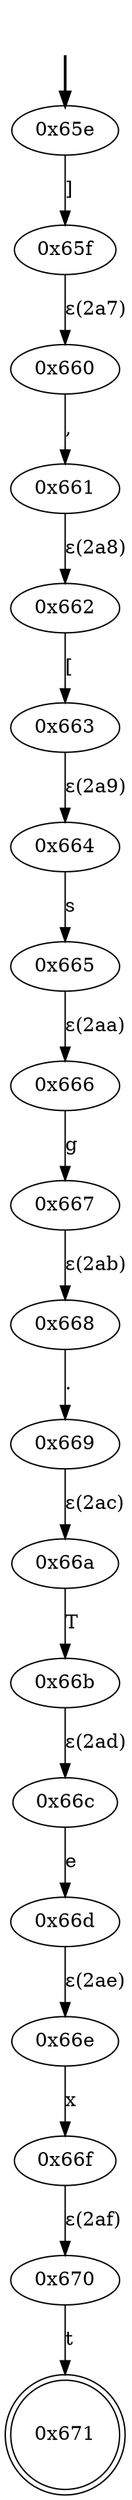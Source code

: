 digraph {
	fake [style=invisible]
	"0x65e" [root=true]
	"0x65f"
	"0x660"
	"0x661"
	"0x662"
	"0x663"
	"0x664"
	"0x665"
	"0x666"
	"0x667"
	"0x668"
	"0x669"
	"0x66a"
	"0x66b"
	"0x66c"
	"0x66d"
	"0x66e"
	"0x66f"
	"0x670"
	"0x671" [shape=doublecircle]
	fake -> "0x65e" [style=bold]
	"0x65e" -> "0x65f" [label="]"]
	"0x660" -> "0x661" [label=","]
	"0x65f" -> "0x660" [label="ε(2a7)"]
	"0x662" -> "0x663" [label="["]
	"0x661" -> "0x662" [label="ε(2a8)"]
	"0x664" -> "0x665" [label=s]
	"0x663" -> "0x664" [label="ε(2a9)"]
	"0x666" -> "0x667" [label=g]
	"0x665" -> "0x666" [label="ε(2aa)"]
	"0x668" -> "0x669" [label="."]
	"0x667" -> "0x668" [label="ε(2ab)"]
	"0x66a" -> "0x66b" [label=T]
	"0x669" -> "0x66a" [label="ε(2ac)"]
	"0x66c" -> "0x66d" [label=e]
	"0x66b" -> "0x66c" [label="ε(2ad)"]
	"0x66e" -> "0x66f" [label=x]
	"0x66d" -> "0x66e" [label="ε(2ae)"]
	"0x670" -> "0x671" [label=t]
	"0x66f" -> "0x670" [label="ε(2af)"]
}
